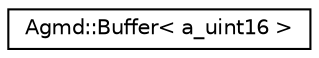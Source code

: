 digraph "Graphical Class Hierarchy"
{
  edge [fontname="Helvetica",fontsize="10",labelfontname="Helvetica",labelfontsize="10"];
  node [fontname="Helvetica",fontsize="10",shape=record];
  rankdir="LR";
  Node1 [label="Agmd::Buffer\< a_uint16 \>",height=0.2,width=0.4,color="black", fillcolor="white", style="filled",URL="$class_agmd_1_1_buffer.html"];
}
